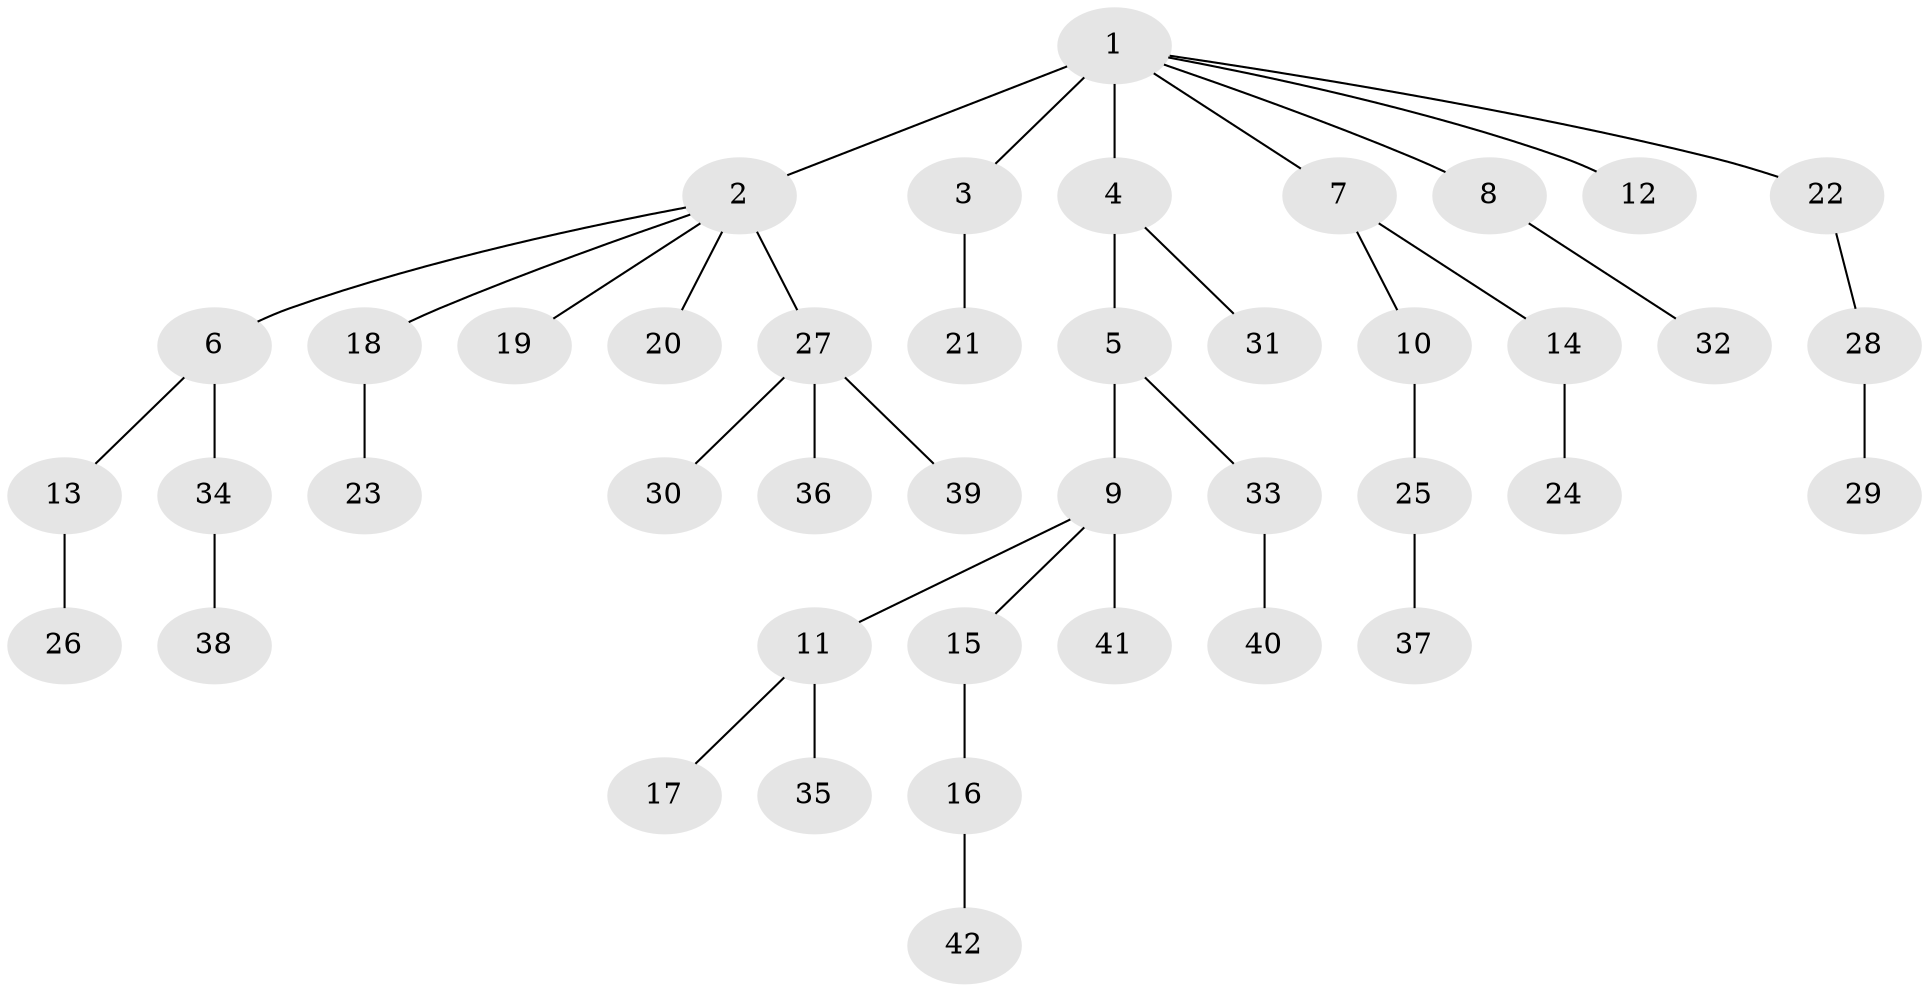 // original degree distribution, {10: 0.012195121951219513, 4: 0.07317073170731707, 3: 0.14634146341463414, 2: 0.3048780487804878, 5: 0.012195121951219513, 1: 0.45121951219512196}
// Generated by graph-tools (version 1.1) at 2025/37/03/09/25 02:37:06]
// undirected, 42 vertices, 41 edges
graph export_dot {
graph [start="1"]
  node [color=gray90,style=filled];
  1;
  2;
  3;
  4;
  5;
  6;
  7;
  8;
  9;
  10;
  11;
  12;
  13;
  14;
  15;
  16;
  17;
  18;
  19;
  20;
  21;
  22;
  23;
  24;
  25;
  26;
  27;
  28;
  29;
  30;
  31;
  32;
  33;
  34;
  35;
  36;
  37;
  38;
  39;
  40;
  41;
  42;
  1 -- 2 [weight=3.0];
  1 -- 3 [weight=1.0];
  1 -- 4 [weight=1.0];
  1 -- 7 [weight=1.0];
  1 -- 8 [weight=1.0];
  1 -- 12 [weight=1.0];
  1 -- 22 [weight=1.0];
  2 -- 6 [weight=1.0];
  2 -- 18 [weight=1.0];
  2 -- 19 [weight=1.0];
  2 -- 20 [weight=1.0];
  2 -- 27 [weight=1.0];
  3 -- 21 [weight=1.0];
  4 -- 5 [weight=2.0];
  4 -- 31 [weight=1.0];
  5 -- 9 [weight=1.0];
  5 -- 33 [weight=1.0];
  6 -- 13 [weight=1.0];
  6 -- 34 [weight=2.0];
  7 -- 10 [weight=1.0];
  7 -- 14 [weight=1.0];
  8 -- 32 [weight=1.0];
  9 -- 11 [weight=1.0];
  9 -- 15 [weight=1.0];
  9 -- 41 [weight=1.0];
  10 -- 25 [weight=1.0];
  11 -- 17 [weight=1.0];
  11 -- 35 [weight=1.0];
  13 -- 26 [weight=1.0];
  14 -- 24 [weight=1.0];
  15 -- 16 [weight=1.0];
  16 -- 42 [weight=1.0];
  18 -- 23 [weight=1.0];
  22 -- 28 [weight=1.0];
  25 -- 37 [weight=1.0];
  27 -- 30 [weight=2.0];
  27 -- 36 [weight=1.0];
  27 -- 39 [weight=1.0];
  28 -- 29 [weight=1.0];
  33 -- 40 [weight=2.0];
  34 -- 38 [weight=1.0];
}
